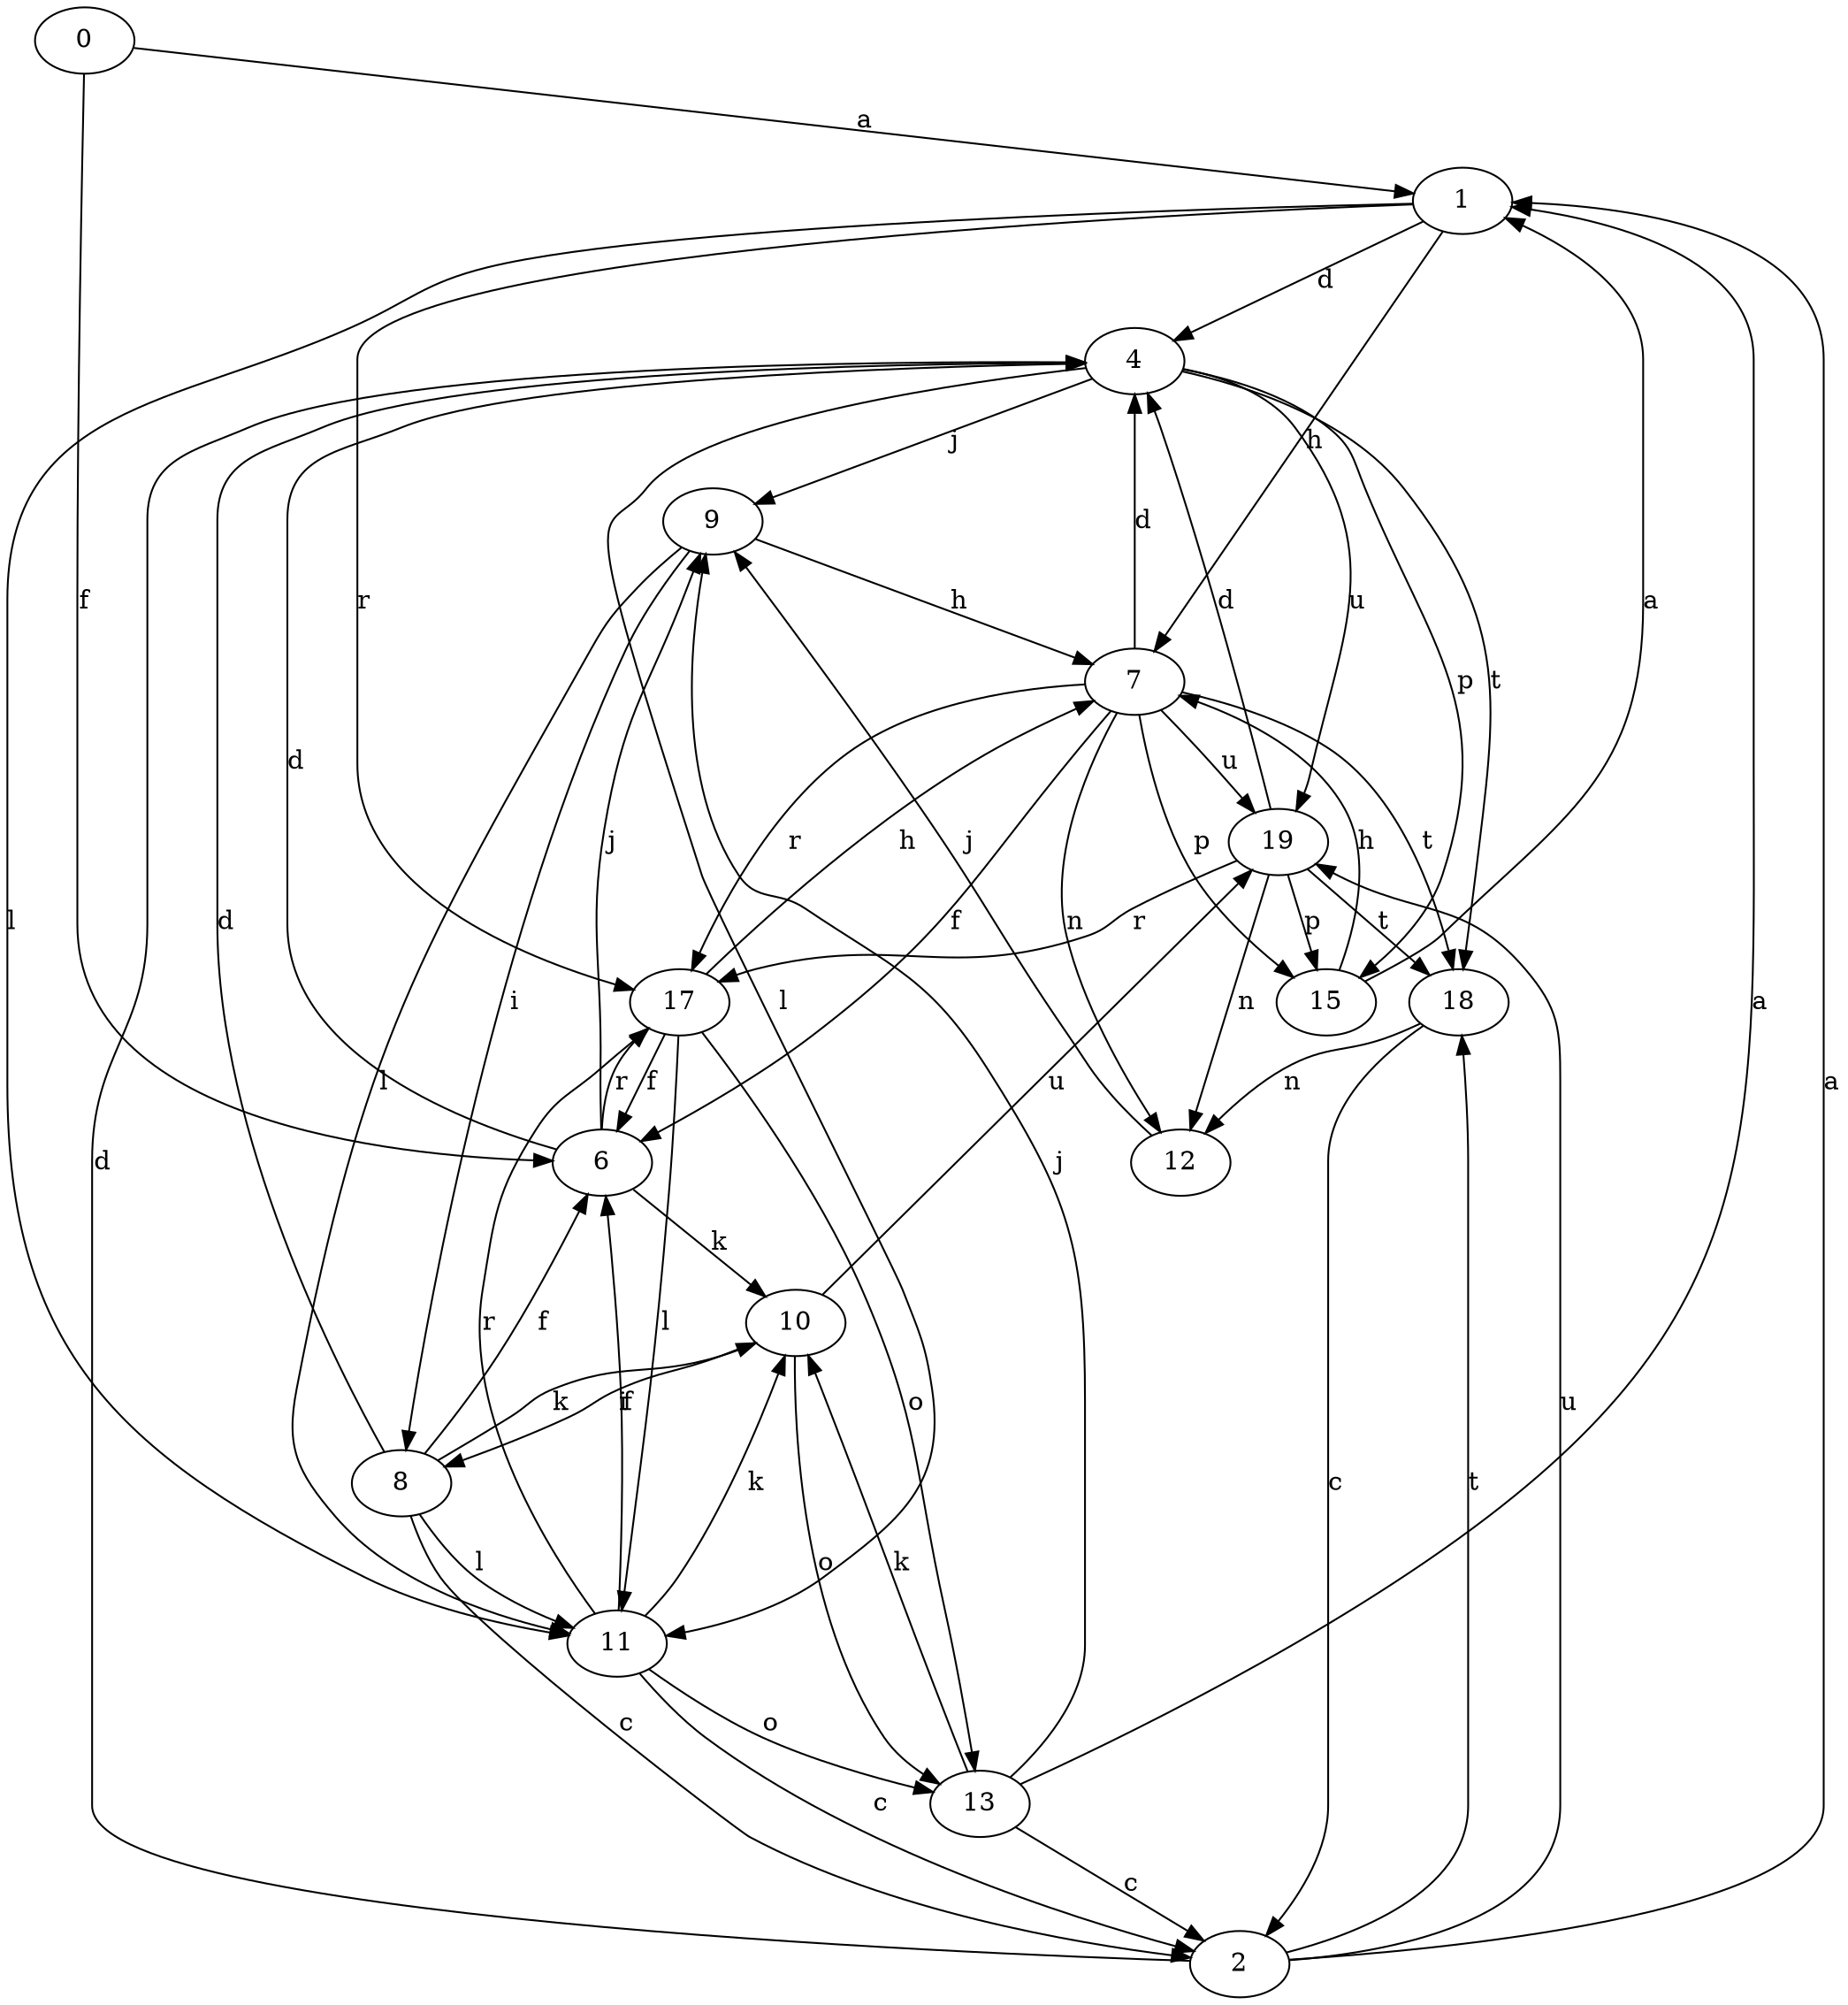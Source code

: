 strict digraph  {
0;
1;
2;
4;
6;
7;
8;
9;
10;
11;
12;
13;
15;
17;
18;
19;
0 -> 1  [label=a];
0 -> 6  [label=f];
1 -> 4  [label=d];
1 -> 7  [label=h];
1 -> 11  [label=l];
1 -> 17  [label=r];
2 -> 1  [label=a];
2 -> 4  [label=d];
2 -> 18  [label=t];
2 -> 19  [label=u];
4 -> 9  [label=j];
4 -> 11  [label=l];
4 -> 15  [label=p];
4 -> 18  [label=t];
4 -> 19  [label=u];
6 -> 4  [label=d];
6 -> 9  [label=j];
6 -> 10  [label=k];
6 -> 17  [label=r];
7 -> 4  [label=d];
7 -> 6  [label=f];
7 -> 12  [label=n];
7 -> 15  [label=p];
7 -> 17  [label=r];
7 -> 18  [label=t];
7 -> 19  [label=u];
8 -> 2  [label=c];
8 -> 4  [label=d];
8 -> 6  [label=f];
8 -> 10  [label=k];
8 -> 11  [label=l];
9 -> 7  [label=h];
9 -> 8  [label=i];
9 -> 11  [label=l];
10 -> 8  [label=i];
10 -> 13  [label=o];
10 -> 19  [label=u];
11 -> 2  [label=c];
11 -> 6  [label=f];
11 -> 10  [label=k];
11 -> 13  [label=o];
11 -> 17  [label=r];
12 -> 9  [label=j];
13 -> 1  [label=a];
13 -> 2  [label=c];
13 -> 9  [label=j];
13 -> 10  [label=k];
15 -> 1  [label=a];
15 -> 7  [label=h];
17 -> 6  [label=f];
17 -> 7  [label=h];
17 -> 11  [label=l];
17 -> 13  [label=o];
18 -> 2  [label=c];
18 -> 12  [label=n];
19 -> 4  [label=d];
19 -> 12  [label=n];
19 -> 15  [label=p];
19 -> 17  [label=r];
19 -> 18  [label=t];
}
